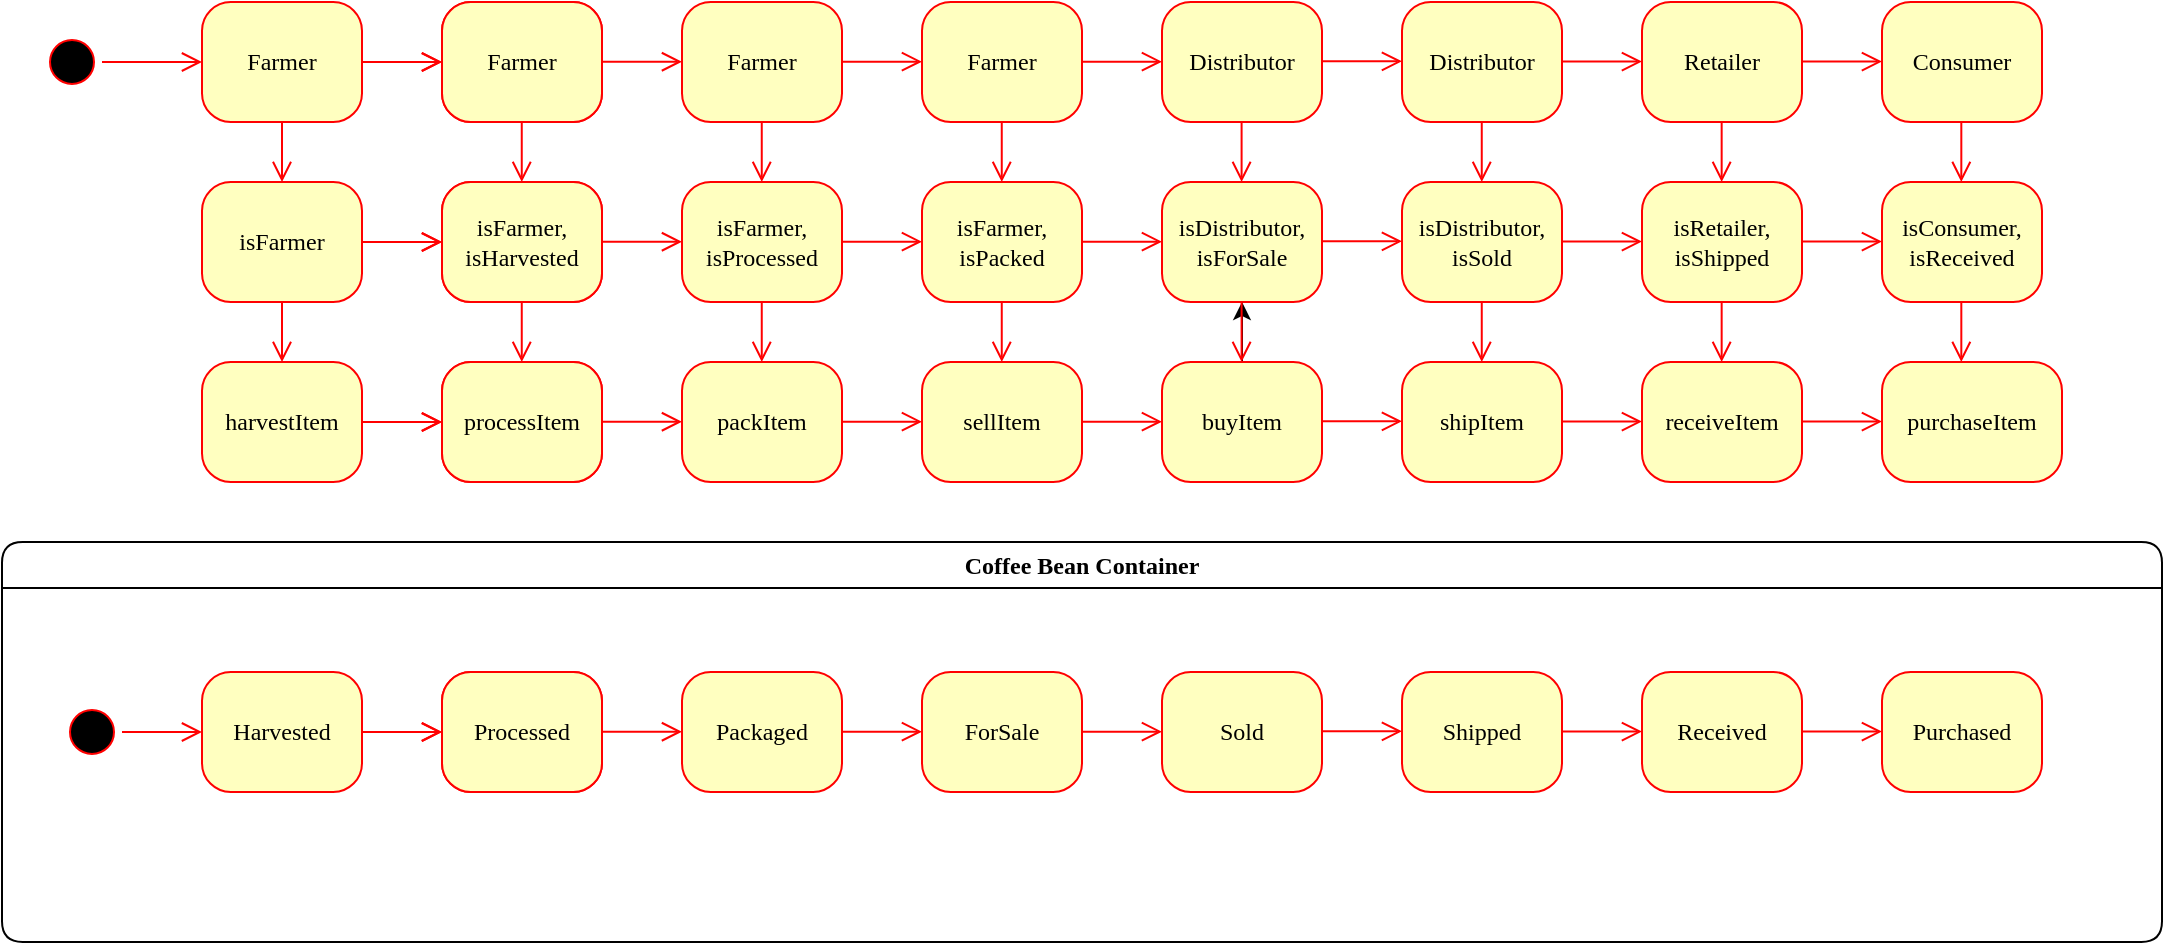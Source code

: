 <mxfile version="15.7.0" type="device"><diagram name="Page-1" id="58cdce13-f638-feb5-8d6f-7d28b1aa9fa0"><mxGraphModel dx="1550" dy="839" grid="1" gridSize="10" guides="1" tooltips="1" connect="1" arrows="1" fold="1" page="1" pageScale="1" pageWidth="1100" pageHeight="850" background="none" math="0" shadow="0"><root><mxCell id="0"/><mxCell id="1" parent="0"/><mxCell id="382b91b5511bd0f7-1" value="" style="ellipse;html=1;shape=startState;fillColor=#000000;strokeColor=#ff0000;rounded=1;shadow=0;comic=0;labelBackgroundColor=none;fontFamily=Verdana;fontSize=12;fontColor=#000000;align=center;direction=south;" parent="1" vertex="1"><mxGeometry x="60" y="135" width="30" height="30" as="geometry"/></mxCell><mxCell id="382b91b5511bd0f7-6" value="Farmer" style="rounded=1;whiteSpace=wrap;html=1;arcSize=24;fillColor=#ffffc0;strokeColor=#ff0000;shadow=0;comic=0;labelBackgroundColor=none;fontFamily=Verdana;fontSize=12;fontColor=#000000;align=center;" parent="1" vertex="1"><mxGeometry x="140" y="120" width="80" height="60" as="geometry"/></mxCell><mxCell id="2a3bc250acf0617d-7" value="Coffee Bean Container" style="swimlane;whiteSpace=wrap;html=1;rounded=1;shadow=0;comic=0;labelBackgroundColor=none;strokeWidth=1;fontFamily=Verdana;fontSize=12;align=center;" parent="1" vertex="1"><mxGeometry x="40" y="390" width="1080" height="200" as="geometry"/></mxCell><mxCell id="24f968d109e7d6b4-3" value="" style="ellipse;html=1;shape=endState;fillColor=#000000;strokeColor=#ff0000;rounded=1;shadow=0;comic=0;labelBackgroundColor=none;fontFamily=Verdana;fontSize=12;fontColor=#000000;align=center;" parent="2a3bc250acf0617d-7" vertex="1"><mxGeometry x="950" y="85" width="30" height="30" as="geometry"/></mxCell><mxCell id="3cde6dad864a17aa-9" style="edgeStyle=elbowEdgeStyle;html=1;labelBackgroundColor=none;endArrow=open;endSize=8;strokeColor=#ff0000;fontFamily=Verdana;fontSize=12;align=left;" parent="2a3bc250acf0617d-7" source="2a3bc250acf0617d-3" edge="1"><mxGeometry relative="1" as="geometry"><mxPoint x="100" y="95" as="targetPoint"/></mxGeometry></mxCell><mxCell id="2a3bc250acf0617d-3" value="" style="ellipse;html=1;shape=startState;fillColor=#000000;strokeColor=#ff0000;rounded=1;shadow=0;comic=0;labelBackgroundColor=none;fontFamily=Verdana;fontSize=12;fontColor=#000000;align=center;direction=south;" parent="2a3bc250acf0617d-7" vertex="1"><mxGeometry x="30" y="80" width="30" height="30" as="geometry"/></mxCell><mxCell id="Vyms3CHEFs_e6wNABA1N-93" value="Harvested" style="rounded=1;whiteSpace=wrap;html=1;arcSize=24;fillColor=#ffffc0;strokeColor=#ff0000;shadow=0;comic=0;labelBackgroundColor=none;fontFamily=Verdana;fontSize=12;fontColor=#000000;align=center;" vertex="1" parent="2a3bc250acf0617d-7"><mxGeometry x="100" y="65" width="80" height="60" as="geometry"/></mxCell><mxCell id="Vyms3CHEFs_e6wNABA1N-94" style="edgeStyle=orthogonalEdgeStyle;html=1;exitX=1;exitY=0.5;labelBackgroundColor=none;endArrow=open;endSize=8;strokeColor=#ff0000;fontFamily=Verdana;fontSize=12;align=left;exitDx=0;exitDy=0;" edge="1" parent="2a3bc250acf0617d-7" source="Vyms3CHEFs_e6wNABA1N-93"><mxGeometry relative="1" as="geometry"><mxPoint x="220" y="94.5" as="sourcePoint"/><mxPoint x="220" y="95" as="targetPoint"/><Array as="points"/></mxGeometry></mxCell><mxCell id="Vyms3CHEFs_e6wNABA1N-95" value="Farmer" style="rounded=1;whiteSpace=wrap;html=1;arcSize=24;fillColor=#ffffc0;strokeColor=#ff0000;shadow=0;comic=0;labelBackgroundColor=none;fontFamily=Verdana;fontSize=12;fontColor=#000000;align=center;" vertex="1" parent="2a3bc250acf0617d-7"><mxGeometry x="220" y="65" width="80" height="60" as="geometry"/></mxCell><mxCell id="Vyms3CHEFs_e6wNABA1N-96" value="Processed" style="rounded=1;whiteSpace=wrap;html=1;arcSize=24;fillColor=#ffffc0;strokeColor=#ff0000;shadow=0;comic=0;labelBackgroundColor=none;fontFamily=Verdana;fontSize=12;fontColor=#000000;align=center;" vertex="1" parent="2a3bc250acf0617d-7"><mxGeometry x="220" y="65" width="80" height="60" as="geometry"/></mxCell><mxCell id="Vyms3CHEFs_e6wNABA1N-97" style="edgeStyle=orthogonalEdgeStyle;html=1;exitX=1;exitY=0.5;labelBackgroundColor=none;endArrow=open;endSize=8;strokeColor=#ff0000;fontFamily=Verdana;fontSize=12;align=left;exitDx=0;exitDy=0;" edge="1" parent="2a3bc250acf0617d-7"><mxGeometry relative="1" as="geometry"><mxPoint x="180" y="95" as="sourcePoint"/><mxPoint x="220" y="95" as="targetPoint"/><Array as="points"/></mxGeometry></mxCell><mxCell id="Vyms3CHEFs_e6wNABA1N-98" value="Packaged" style="rounded=1;whiteSpace=wrap;html=1;arcSize=24;fillColor=#ffffc0;strokeColor=#ff0000;shadow=0;comic=0;labelBackgroundColor=none;fontFamily=Verdana;fontSize=12;fontColor=#000000;align=center;" vertex="1" parent="2a3bc250acf0617d-7"><mxGeometry x="340" y="65" width="80" height="60" as="geometry"/></mxCell><mxCell id="Vyms3CHEFs_e6wNABA1N-99" value="ForSale" style="rounded=1;whiteSpace=wrap;html=1;arcSize=24;fillColor=#ffffc0;strokeColor=#ff0000;shadow=0;comic=0;labelBackgroundColor=none;fontFamily=Verdana;fontSize=12;fontColor=#000000;align=center;" vertex="1" parent="2a3bc250acf0617d-7"><mxGeometry x="460" y="65" width="80" height="60" as="geometry"/></mxCell><mxCell id="Vyms3CHEFs_e6wNABA1N-100" style="edgeStyle=orthogonalEdgeStyle;html=1;exitX=1;exitY=0.5;labelBackgroundColor=none;endArrow=open;endSize=8;strokeColor=#ff0000;fontFamily=Verdana;fontSize=12;align=left;exitDx=0;exitDy=0;" edge="1" parent="2a3bc250acf0617d-7"><mxGeometry relative="1" as="geometry"><mxPoint x="420.0" y="94.83" as="sourcePoint"/><mxPoint x="460.0" y="94.83" as="targetPoint"/><Array as="points"/></mxGeometry></mxCell><mxCell id="Vyms3CHEFs_e6wNABA1N-101" value="Sold" style="rounded=1;whiteSpace=wrap;html=1;arcSize=24;fillColor=#ffffc0;strokeColor=#ff0000;shadow=0;comic=0;labelBackgroundColor=none;fontFamily=Verdana;fontSize=12;fontColor=#000000;align=center;" vertex="1" parent="2a3bc250acf0617d-7"><mxGeometry x="580" y="65" width="80" height="60" as="geometry"/></mxCell><mxCell id="Vyms3CHEFs_e6wNABA1N-102" value="Shipped" style="rounded=1;whiteSpace=wrap;html=1;arcSize=24;fillColor=#ffffc0;strokeColor=#ff0000;shadow=0;comic=0;labelBackgroundColor=none;fontFamily=Verdana;fontSize=12;fontColor=#000000;align=center;" vertex="1" parent="2a3bc250acf0617d-7"><mxGeometry x="700" y="65" width="80" height="60" as="geometry"/></mxCell><mxCell id="Vyms3CHEFs_e6wNABA1N-103" style="edgeStyle=orthogonalEdgeStyle;html=1;exitX=1;exitY=0.5;labelBackgroundColor=none;endArrow=open;endSize=8;strokeColor=#ff0000;fontFamily=Verdana;fontSize=12;align=left;exitDx=0;exitDy=0;" edge="1" parent="2a3bc250acf0617d-7"><mxGeometry relative="1" as="geometry"><mxPoint x="660.0" y="94.66" as="sourcePoint"/><mxPoint x="700.0" y="94.66" as="targetPoint"/><Array as="points"/></mxGeometry></mxCell><mxCell id="Vyms3CHEFs_e6wNABA1N-104" value="Received" style="rounded=1;whiteSpace=wrap;html=1;arcSize=24;fillColor=#ffffc0;strokeColor=#ff0000;shadow=0;comic=0;labelBackgroundColor=none;fontFamily=Verdana;fontSize=12;fontColor=#000000;align=center;" vertex="1" parent="2a3bc250acf0617d-7"><mxGeometry x="820" y="65" width="80" height="60" as="geometry"/></mxCell><mxCell id="Vyms3CHEFs_e6wNABA1N-105" value="Purchased" style="rounded=1;whiteSpace=wrap;html=1;arcSize=24;fillColor=#ffffc0;strokeColor=#ff0000;shadow=0;comic=0;labelBackgroundColor=none;fontFamily=Verdana;fontSize=12;fontColor=#000000;align=center;" vertex="1" parent="2a3bc250acf0617d-7"><mxGeometry x="940" y="65" width="80" height="60" as="geometry"/></mxCell><mxCell id="Vyms3CHEFs_e6wNABA1N-106" style="edgeStyle=orthogonalEdgeStyle;html=1;exitX=1;exitY=0.5;labelBackgroundColor=none;endArrow=open;endSize=8;strokeColor=#ff0000;fontFamily=Verdana;fontSize=12;align=left;exitDx=0;exitDy=0;" edge="1" parent="2a3bc250acf0617d-7"><mxGeometry relative="1" as="geometry"><mxPoint x="900.0" y="94.76" as="sourcePoint"/><mxPoint x="940" y="94.76" as="targetPoint"/><Array as="points"/></mxGeometry></mxCell><mxCell id="Vyms3CHEFs_e6wNABA1N-107" style="edgeStyle=orthogonalEdgeStyle;html=1;exitX=1;exitY=0.5;labelBackgroundColor=none;endArrow=open;endSize=8;strokeColor=#ff0000;fontFamily=Verdana;fontSize=12;align=left;exitDx=0;exitDy=0;" edge="1" parent="2a3bc250acf0617d-7"><mxGeometry relative="1" as="geometry"><mxPoint x="300" y="94.88" as="sourcePoint"/><mxPoint x="340.0" y="94.88" as="targetPoint"/><Array as="points"/></mxGeometry></mxCell><mxCell id="Vyms3CHEFs_e6wNABA1N-108" style="edgeStyle=orthogonalEdgeStyle;html=1;exitX=1;exitY=0.5;labelBackgroundColor=none;endArrow=open;endSize=8;strokeColor=#ff0000;fontFamily=Verdana;fontSize=12;align=left;exitDx=0;exitDy=0;" edge="1" parent="2a3bc250acf0617d-7"><mxGeometry relative="1" as="geometry"><mxPoint x="540.0" y="94.83" as="sourcePoint"/><mxPoint x="580.0" y="94.83" as="targetPoint"/><Array as="points"/></mxGeometry></mxCell><mxCell id="Vyms3CHEFs_e6wNABA1N-109" style="edgeStyle=orthogonalEdgeStyle;html=1;exitX=1;exitY=0.5;labelBackgroundColor=none;endArrow=open;endSize=8;strokeColor=#ff0000;fontFamily=Verdana;fontSize=12;align=left;exitDx=0;exitDy=0;" edge="1" parent="2a3bc250acf0617d-7"><mxGeometry relative="1" as="geometry"><mxPoint x="780.0" y="94.76" as="sourcePoint"/><mxPoint x="820.0" y="94.76" as="targetPoint"/><Array as="points"/></mxGeometry></mxCell><mxCell id="2a3bc250acf0617d-9" style="edgeStyle=orthogonalEdgeStyle;html=1;labelBackgroundColor=none;endArrow=open;endSize=8;strokeColor=#ff0000;fontFamily=Verdana;fontSize=12;align=left;" parent="1" source="382b91b5511bd0f7-1" target="382b91b5511bd0f7-6" edge="1"><mxGeometry relative="1" as="geometry"/></mxCell><mxCell id="2a3bc250acf0617d-15" style="edgeStyle=orthogonalEdgeStyle;html=1;exitX=1;exitY=0.5;labelBackgroundColor=none;endArrow=open;endSize=8;strokeColor=#ff0000;fontFamily=Verdana;fontSize=12;align=left;exitDx=0;exitDy=0;" parent="1" source="382b91b5511bd0f7-6" edge="1"><mxGeometry relative="1" as="geometry"><mxPoint x="260" y="149.5" as="sourcePoint"/><mxPoint x="260" y="150" as="targetPoint"/><Array as="points"/></mxGeometry></mxCell><mxCell id="Vyms3CHEFs_e6wNABA1N-1" value="Farmer" style="rounded=1;whiteSpace=wrap;html=1;arcSize=24;fillColor=#ffffc0;strokeColor=#ff0000;shadow=0;comic=0;labelBackgroundColor=none;fontFamily=Verdana;fontSize=12;fontColor=#000000;align=center;" vertex="1" parent="1"><mxGeometry x="260" y="120" width="80" height="60" as="geometry"/></mxCell><mxCell id="Vyms3CHEFs_e6wNABA1N-3" value="Farmer" style="rounded=1;whiteSpace=wrap;html=1;arcSize=24;fillColor=#ffffc0;strokeColor=#ff0000;shadow=0;comic=0;labelBackgroundColor=none;fontFamily=Verdana;fontSize=12;fontColor=#000000;align=center;" vertex="1" parent="1"><mxGeometry x="260" y="120" width="80" height="60" as="geometry"/></mxCell><mxCell id="Vyms3CHEFs_e6wNABA1N-4" style="edgeStyle=orthogonalEdgeStyle;html=1;exitX=1;exitY=0.5;labelBackgroundColor=none;endArrow=open;endSize=8;strokeColor=#ff0000;fontFamily=Verdana;fontSize=12;align=left;exitDx=0;exitDy=0;" edge="1" parent="1"><mxGeometry relative="1" as="geometry"><mxPoint x="220" y="150" as="sourcePoint"/><mxPoint x="260" y="150" as="targetPoint"/><Array as="points"/></mxGeometry></mxCell><mxCell id="Vyms3CHEFs_e6wNABA1N-5" value="Farmer" style="rounded=1;whiteSpace=wrap;html=1;arcSize=24;fillColor=#ffffc0;strokeColor=#ff0000;shadow=0;comic=0;labelBackgroundColor=none;fontFamily=Verdana;fontSize=12;fontColor=#000000;align=center;" vertex="1" parent="1"><mxGeometry x="380" y="120" width="80" height="60" as="geometry"/></mxCell><mxCell id="Vyms3CHEFs_e6wNABA1N-6" value="Farmer" style="rounded=1;whiteSpace=wrap;html=1;arcSize=24;fillColor=#ffffc0;strokeColor=#ff0000;shadow=0;comic=0;labelBackgroundColor=none;fontFamily=Verdana;fontSize=12;fontColor=#000000;align=center;" vertex="1" parent="1"><mxGeometry x="500" y="120" width="80" height="60" as="geometry"/></mxCell><mxCell id="Vyms3CHEFs_e6wNABA1N-7" style="edgeStyle=orthogonalEdgeStyle;html=1;exitX=1;exitY=0.5;labelBackgroundColor=none;endArrow=open;endSize=8;strokeColor=#ff0000;fontFamily=Verdana;fontSize=12;align=left;exitDx=0;exitDy=0;" edge="1" parent="1"><mxGeometry relative="1" as="geometry"><mxPoint x="460" y="149.83" as="sourcePoint"/><mxPoint x="500" y="149.83" as="targetPoint"/><Array as="points"/></mxGeometry></mxCell><mxCell id="Vyms3CHEFs_e6wNABA1N-8" value="Distributor" style="rounded=1;whiteSpace=wrap;html=1;arcSize=24;fillColor=#ffffc0;strokeColor=#ff0000;shadow=0;comic=0;labelBackgroundColor=none;fontFamily=Verdana;fontSize=12;fontColor=#000000;align=center;" vertex="1" parent="1"><mxGeometry x="620" y="120" width="80" height="60" as="geometry"/></mxCell><mxCell id="Vyms3CHEFs_e6wNABA1N-9" value="Distributor" style="rounded=1;whiteSpace=wrap;html=1;arcSize=24;fillColor=#ffffc0;strokeColor=#ff0000;shadow=0;comic=0;labelBackgroundColor=none;fontFamily=Verdana;fontSize=12;fontColor=#000000;align=center;" vertex="1" parent="1"><mxGeometry x="740" y="120" width="80" height="60" as="geometry"/></mxCell><mxCell id="Vyms3CHEFs_e6wNABA1N-10" style="edgeStyle=orthogonalEdgeStyle;html=1;exitX=1;exitY=0.5;labelBackgroundColor=none;endArrow=open;endSize=8;strokeColor=#ff0000;fontFamily=Verdana;fontSize=12;align=left;exitDx=0;exitDy=0;" edge="1" parent="1"><mxGeometry relative="1" as="geometry"><mxPoint x="700" y="149.66" as="sourcePoint"/><mxPoint x="740" y="149.66" as="targetPoint"/><Array as="points"/></mxGeometry></mxCell><mxCell id="Vyms3CHEFs_e6wNABA1N-11" value="Retailer" style="rounded=1;whiteSpace=wrap;html=1;arcSize=24;fillColor=#ffffc0;strokeColor=#ff0000;shadow=0;comic=0;labelBackgroundColor=none;fontFamily=Verdana;fontSize=12;fontColor=#000000;align=center;" vertex="1" parent="1"><mxGeometry x="860" y="120" width="80" height="60" as="geometry"/></mxCell><mxCell id="Vyms3CHEFs_e6wNABA1N-12" value="Consumer" style="rounded=1;whiteSpace=wrap;html=1;arcSize=24;fillColor=#ffffc0;strokeColor=#ff0000;shadow=0;comic=0;labelBackgroundColor=none;fontFamily=Verdana;fontSize=12;fontColor=#000000;align=center;" vertex="1" parent="1"><mxGeometry x="980" y="120" width="80" height="60" as="geometry"/></mxCell><mxCell id="Vyms3CHEFs_e6wNABA1N-13" style="edgeStyle=orthogonalEdgeStyle;html=1;exitX=1;exitY=0.5;labelBackgroundColor=none;endArrow=open;endSize=8;strokeColor=#ff0000;fontFamily=Verdana;fontSize=12;align=left;exitDx=0;exitDy=0;" edge="1" parent="1"><mxGeometry relative="1" as="geometry"><mxPoint x="940" y="149.76" as="sourcePoint"/><mxPoint x="980" y="149.76" as="targetPoint"/><Array as="points"/></mxGeometry></mxCell><mxCell id="Vyms3CHEFs_e6wNABA1N-14" style="edgeStyle=orthogonalEdgeStyle;html=1;exitX=1;exitY=0.5;labelBackgroundColor=none;endArrow=open;endSize=8;strokeColor=#ff0000;fontFamily=Verdana;fontSize=12;align=left;exitDx=0;exitDy=0;" edge="1" parent="1"><mxGeometry relative="1" as="geometry"><mxPoint x="340" y="149.88" as="sourcePoint"/><mxPoint x="380" y="149.88" as="targetPoint"/><Array as="points"/></mxGeometry></mxCell><mxCell id="Vyms3CHEFs_e6wNABA1N-17" style="edgeStyle=orthogonalEdgeStyle;html=1;exitX=1;exitY=0.5;labelBackgroundColor=none;endArrow=open;endSize=8;strokeColor=#ff0000;fontFamily=Verdana;fontSize=12;align=left;exitDx=0;exitDy=0;" edge="1" parent="1"><mxGeometry relative="1" as="geometry"><mxPoint x="580" y="149.83" as="sourcePoint"/><mxPoint x="620" y="149.83" as="targetPoint"/><Array as="points"/></mxGeometry></mxCell><mxCell id="Vyms3CHEFs_e6wNABA1N-20" style="edgeStyle=orthogonalEdgeStyle;html=1;exitX=1;exitY=0.5;labelBackgroundColor=none;endArrow=open;endSize=8;strokeColor=#ff0000;fontFamily=Verdana;fontSize=12;align=left;exitDx=0;exitDy=0;" edge="1" parent="1"><mxGeometry relative="1" as="geometry"><mxPoint x="820" y="149.76" as="sourcePoint"/><mxPoint x="860" y="149.76" as="targetPoint"/><Array as="points"/></mxGeometry></mxCell><mxCell id="Vyms3CHEFs_e6wNABA1N-23" value="isFarmer" style="rounded=1;whiteSpace=wrap;html=1;arcSize=24;fillColor=#ffffc0;strokeColor=#ff0000;shadow=0;comic=0;labelBackgroundColor=none;fontFamily=Verdana;fontSize=12;fontColor=#000000;align=center;" vertex="1" parent="1"><mxGeometry x="140" y="210" width="80" height="60" as="geometry"/></mxCell><mxCell id="Vyms3CHEFs_e6wNABA1N-24" style="edgeStyle=orthogonalEdgeStyle;html=1;exitX=1;exitY=0.5;labelBackgroundColor=none;endArrow=open;endSize=8;strokeColor=#ff0000;fontFamily=Verdana;fontSize=12;align=left;exitDx=0;exitDy=0;" edge="1" parent="1" source="Vyms3CHEFs_e6wNABA1N-23"><mxGeometry relative="1" as="geometry"><mxPoint x="260" y="239.5" as="sourcePoint"/><mxPoint x="260" y="240" as="targetPoint"/><Array as="points"/></mxGeometry></mxCell><mxCell id="Vyms3CHEFs_e6wNABA1N-25" value="Farmer" style="rounded=1;whiteSpace=wrap;html=1;arcSize=24;fillColor=#ffffc0;strokeColor=#ff0000;shadow=0;comic=0;labelBackgroundColor=none;fontFamily=Verdana;fontSize=12;fontColor=#000000;align=center;" vertex="1" parent="1"><mxGeometry x="260" y="210" width="80" height="60" as="geometry"/></mxCell><mxCell id="Vyms3CHEFs_e6wNABA1N-26" value="isFarmer,&lt;br&gt;isHarvested" style="rounded=1;whiteSpace=wrap;html=1;arcSize=24;fillColor=#ffffc0;strokeColor=#ff0000;shadow=0;comic=0;labelBackgroundColor=none;fontFamily=Verdana;fontSize=12;fontColor=#000000;align=center;" vertex="1" parent="1"><mxGeometry x="260" y="210" width="80" height="60" as="geometry"/></mxCell><mxCell id="Vyms3CHEFs_e6wNABA1N-27" style="edgeStyle=orthogonalEdgeStyle;html=1;exitX=1;exitY=0.5;labelBackgroundColor=none;endArrow=open;endSize=8;strokeColor=#ff0000;fontFamily=Verdana;fontSize=12;align=left;exitDx=0;exitDy=0;" edge="1" parent="1"><mxGeometry relative="1" as="geometry"><mxPoint x="220" y="240" as="sourcePoint"/><mxPoint x="260" y="240" as="targetPoint"/><Array as="points"/></mxGeometry></mxCell><mxCell id="Vyms3CHEFs_e6wNABA1N-28" value="isFarmer,&lt;br&gt;isProcessed" style="rounded=1;whiteSpace=wrap;html=1;arcSize=24;fillColor=#ffffc0;strokeColor=#ff0000;shadow=0;comic=0;labelBackgroundColor=none;fontFamily=Verdana;fontSize=12;fontColor=#000000;align=center;" vertex="1" parent="1"><mxGeometry x="380" y="210" width="80" height="60" as="geometry"/></mxCell><mxCell id="Vyms3CHEFs_e6wNABA1N-29" value="isFarmer,&lt;br&gt;isPacked" style="rounded=1;whiteSpace=wrap;html=1;arcSize=24;fillColor=#ffffc0;strokeColor=#ff0000;shadow=0;comic=0;labelBackgroundColor=none;fontFamily=Verdana;fontSize=12;fontColor=#000000;align=center;" vertex="1" parent="1"><mxGeometry x="500" y="210" width="80" height="60" as="geometry"/></mxCell><mxCell id="Vyms3CHEFs_e6wNABA1N-30" style="edgeStyle=orthogonalEdgeStyle;html=1;exitX=1;exitY=0.5;labelBackgroundColor=none;endArrow=open;endSize=8;strokeColor=#ff0000;fontFamily=Verdana;fontSize=12;align=left;exitDx=0;exitDy=0;" edge="1" parent="1"><mxGeometry relative="1" as="geometry"><mxPoint x="460" y="239.83" as="sourcePoint"/><mxPoint x="500" y="239.83" as="targetPoint"/><Array as="points"/></mxGeometry></mxCell><mxCell id="Vyms3CHEFs_e6wNABA1N-31" value="isDistributor,&lt;br&gt;isForSale" style="rounded=1;whiteSpace=wrap;html=1;arcSize=24;fillColor=#ffffc0;strokeColor=#ff0000;shadow=0;comic=0;labelBackgroundColor=none;fontFamily=Verdana;fontSize=12;fontColor=#000000;align=center;" vertex="1" parent="1"><mxGeometry x="620" y="210" width="80" height="60" as="geometry"/></mxCell><mxCell id="Vyms3CHEFs_e6wNABA1N-32" value="isDistributor,&lt;br&gt;isSold" style="rounded=1;whiteSpace=wrap;html=1;arcSize=24;fillColor=#ffffc0;strokeColor=#ff0000;shadow=0;comic=0;labelBackgroundColor=none;fontFamily=Verdana;fontSize=12;fontColor=#000000;align=center;" vertex="1" parent="1"><mxGeometry x="740" y="210" width="80" height="60" as="geometry"/></mxCell><mxCell id="Vyms3CHEFs_e6wNABA1N-33" style="edgeStyle=orthogonalEdgeStyle;html=1;exitX=1;exitY=0.5;labelBackgroundColor=none;endArrow=open;endSize=8;strokeColor=#ff0000;fontFamily=Verdana;fontSize=12;align=left;exitDx=0;exitDy=0;" edge="1" parent="1"><mxGeometry relative="1" as="geometry"><mxPoint x="700" y="239.66" as="sourcePoint"/><mxPoint x="740" y="239.66" as="targetPoint"/><Array as="points"/></mxGeometry></mxCell><mxCell id="Vyms3CHEFs_e6wNABA1N-34" value="isRetailer,&lt;br&gt;isShipped" style="rounded=1;whiteSpace=wrap;html=1;arcSize=24;fillColor=#ffffc0;strokeColor=#ff0000;shadow=0;comic=0;labelBackgroundColor=none;fontFamily=Verdana;fontSize=12;fontColor=#000000;align=center;" vertex="1" parent="1"><mxGeometry x="860" y="210" width="80" height="60" as="geometry"/></mxCell><mxCell id="Vyms3CHEFs_e6wNABA1N-35" value="isConsumer,&lt;br&gt;isReceived" style="rounded=1;whiteSpace=wrap;html=1;arcSize=24;fillColor=#ffffc0;strokeColor=#ff0000;shadow=0;comic=0;labelBackgroundColor=none;fontFamily=Verdana;fontSize=12;fontColor=#000000;align=center;" vertex="1" parent="1"><mxGeometry x="980" y="210" width="80" height="60" as="geometry"/></mxCell><mxCell id="Vyms3CHEFs_e6wNABA1N-36" style="edgeStyle=orthogonalEdgeStyle;html=1;exitX=1;exitY=0.5;labelBackgroundColor=none;endArrow=open;endSize=8;strokeColor=#ff0000;fontFamily=Verdana;fontSize=12;align=left;exitDx=0;exitDy=0;" edge="1" parent="1"><mxGeometry relative="1" as="geometry"><mxPoint x="940" y="239.76" as="sourcePoint"/><mxPoint x="980" y="239.76" as="targetPoint"/><Array as="points"/></mxGeometry></mxCell><mxCell id="Vyms3CHEFs_e6wNABA1N-37" style="edgeStyle=orthogonalEdgeStyle;html=1;exitX=1;exitY=0.5;labelBackgroundColor=none;endArrow=open;endSize=8;strokeColor=#ff0000;fontFamily=Verdana;fontSize=12;align=left;exitDx=0;exitDy=0;" edge="1" parent="1"><mxGeometry relative="1" as="geometry"><mxPoint x="340" y="239.88" as="sourcePoint"/><mxPoint x="380" y="239.88" as="targetPoint"/><Array as="points"/></mxGeometry></mxCell><mxCell id="Vyms3CHEFs_e6wNABA1N-38" style="edgeStyle=orthogonalEdgeStyle;html=1;exitX=1;exitY=0.5;labelBackgroundColor=none;endArrow=open;endSize=8;strokeColor=#ff0000;fontFamily=Verdana;fontSize=12;align=left;exitDx=0;exitDy=0;" edge="1" parent="1"><mxGeometry relative="1" as="geometry"><mxPoint x="580" y="239.83" as="sourcePoint"/><mxPoint x="620" y="239.83" as="targetPoint"/><Array as="points"/></mxGeometry></mxCell><mxCell id="Vyms3CHEFs_e6wNABA1N-39" style="edgeStyle=orthogonalEdgeStyle;html=1;exitX=1;exitY=0.5;labelBackgroundColor=none;endArrow=open;endSize=8;strokeColor=#ff0000;fontFamily=Verdana;fontSize=12;align=left;exitDx=0;exitDy=0;" edge="1" parent="1"><mxGeometry relative="1" as="geometry"><mxPoint x="820" y="239.76" as="sourcePoint"/><mxPoint x="860" y="239.76" as="targetPoint"/><Array as="points"/></mxGeometry></mxCell><mxCell id="Vyms3CHEFs_e6wNABA1N-57" style="edgeStyle=orthogonalEdgeStyle;html=1;exitX=0.5;exitY=1;labelBackgroundColor=none;endArrow=open;endSize=8;strokeColor=#ff0000;fontFamily=Verdana;fontSize=12;align=left;exitDx=0;exitDy=0;" edge="1" parent="1" source="382b91b5511bd0f7-6"><mxGeometry relative="1" as="geometry"><mxPoint x="230" y="250" as="sourcePoint"/><mxPoint x="180" y="210" as="targetPoint"/><Array as="points"/></mxGeometry></mxCell><mxCell id="Vyms3CHEFs_e6wNABA1N-58" style="edgeStyle=orthogonalEdgeStyle;html=1;exitX=0.5;exitY=1;labelBackgroundColor=none;endArrow=open;endSize=8;strokeColor=#ff0000;fontFamily=Verdana;fontSize=12;align=left;exitDx=0;exitDy=0;" edge="1" parent="1"><mxGeometry relative="1" as="geometry"><mxPoint x="299.88" y="180" as="sourcePoint"/><mxPoint x="299.88" y="210" as="targetPoint"/><Array as="points"/></mxGeometry></mxCell><mxCell id="Vyms3CHEFs_e6wNABA1N-59" style="edgeStyle=orthogonalEdgeStyle;html=1;exitX=0.5;exitY=1;labelBackgroundColor=none;endArrow=open;endSize=8;strokeColor=#ff0000;fontFamily=Verdana;fontSize=12;align=left;exitDx=0;exitDy=0;" edge="1" parent="1"><mxGeometry relative="1" as="geometry"><mxPoint x="419.88" y="180" as="sourcePoint"/><mxPoint x="419.88" y="210" as="targetPoint"/><Array as="points"/></mxGeometry></mxCell><mxCell id="Vyms3CHEFs_e6wNABA1N-61" style="edgeStyle=orthogonalEdgeStyle;html=1;exitX=0.5;exitY=1;labelBackgroundColor=none;endArrow=open;endSize=8;strokeColor=#ff0000;fontFamily=Verdana;fontSize=12;align=left;exitDx=0;exitDy=0;" edge="1" parent="1"><mxGeometry relative="1" as="geometry"><mxPoint x="779.88" y="180" as="sourcePoint"/><mxPoint x="779.88" y="210" as="targetPoint"/><Array as="points"/></mxGeometry></mxCell><mxCell id="Vyms3CHEFs_e6wNABA1N-62" style="edgeStyle=orthogonalEdgeStyle;html=1;exitX=0.5;exitY=1;labelBackgroundColor=none;endArrow=open;endSize=8;strokeColor=#ff0000;fontFamily=Verdana;fontSize=12;align=left;exitDx=0;exitDy=0;" edge="1" parent="1"><mxGeometry relative="1" as="geometry"><mxPoint x="539.88" y="180" as="sourcePoint"/><mxPoint x="539.88" y="210" as="targetPoint"/><Array as="points"/></mxGeometry></mxCell><mxCell id="Vyms3CHEFs_e6wNABA1N-63" style="edgeStyle=orthogonalEdgeStyle;html=1;exitX=0.5;exitY=1;labelBackgroundColor=none;endArrow=open;endSize=8;strokeColor=#ff0000;fontFamily=Verdana;fontSize=12;align=left;exitDx=0;exitDy=0;" edge="1" parent="1"><mxGeometry relative="1" as="geometry"><mxPoint x="659.8" y="180" as="sourcePoint"/><mxPoint x="659.8" y="210" as="targetPoint"/><Array as="points"/></mxGeometry></mxCell><mxCell id="Vyms3CHEFs_e6wNABA1N-65" style="edgeStyle=orthogonalEdgeStyle;html=1;exitX=0.5;exitY=1;labelBackgroundColor=none;endArrow=open;endSize=8;strokeColor=#ff0000;fontFamily=Verdana;fontSize=12;align=left;exitDx=0;exitDy=0;" edge="1" parent="1"><mxGeometry relative="1" as="geometry"><mxPoint x="899.83" y="180" as="sourcePoint"/><mxPoint x="899.83" y="210" as="targetPoint"/><Array as="points"/></mxGeometry></mxCell><mxCell id="Vyms3CHEFs_e6wNABA1N-66" style="edgeStyle=orthogonalEdgeStyle;html=1;exitX=0.5;exitY=1;labelBackgroundColor=none;endArrow=open;endSize=8;strokeColor=#ff0000;fontFamily=Verdana;fontSize=12;align=left;exitDx=0;exitDy=0;" edge="1" parent="1"><mxGeometry relative="1" as="geometry"><mxPoint x="1019.66" y="180" as="sourcePoint"/><mxPoint x="1019.66" y="210" as="targetPoint"/><Array as="points"/></mxGeometry></mxCell><mxCell id="Vyms3CHEFs_e6wNABA1N-67" value="harvestItem" style="rounded=1;whiteSpace=wrap;html=1;arcSize=24;fillColor=#ffffc0;strokeColor=#ff0000;shadow=0;comic=0;labelBackgroundColor=none;fontFamily=Verdana;fontSize=12;fontColor=#000000;align=center;" vertex="1" parent="1"><mxGeometry x="140" y="300" width="80" height="60" as="geometry"/></mxCell><mxCell id="Vyms3CHEFs_e6wNABA1N-68" style="edgeStyle=orthogonalEdgeStyle;html=1;exitX=1;exitY=0.5;labelBackgroundColor=none;endArrow=open;endSize=8;strokeColor=#ff0000;fontFamily=Verdana;fontSize=12;align=left;exitDx=0;exitDy=0;" edge="1" parent="1" source="Vyms3CHEFs_e6wNABA1N-67"><mxGeometry relative="1" as="geometry"><mxPoint x="260" y="329.5" as="sourcePoint"/><mxPoint x="260" y="330" as="targetPoint"/><Array as="points"/></mxGeometry></mxCell><mxCell id="Vyms3CHEFs_e6wNABA1N-69" value="Farmer" style="rounded=1;whiteSpace=wrap;html=1;arcSize=24;fillColor=#ffffc0;strokeColor=#ff0000;shadow=0;comic=0;labelBackgroundColor=none;fontFamily=Verdana;fontSize=12;fontColor=#000000;align=center;" vertex="1" parent="1"><mxGeometry x="260" y="300" width="80" height="60" as="geometry"/></mxCell><mxCell id="Vyms3CHEFs_e6wNABA1N-70" value="processItem" style="rounded=1;whiteSpace=wrap;html=1;arcSize=24;fillColor=#ffffc0;strokeColor=#ff0000;shadow=0;comic=0;labelBackgroundColor=none;fontFamily=Verdana;fontSize=12;fontColor=#000000;align=center;" vertex="1" parent="1"><mxGeometry x="260" y="300" width="80" height="60" as="geometry"/></mxCell><mxCell id="Vyms3CHEFs_e6wNABA1N-71" style="edgeStyle=orthogonalEdgeStyle;html=1;exitX=1;exitY=0.5;labelBackgroundColor=none;endArrow=open;endSize=8;strokeColor=#ff0000;fontFamily=Verdana;fontSize=12;align=left;exitDx=0;exitDy=0;" edge="1" parent="1"><mxGeometry relative="1" as="geometry"><mxPoint x="220" y="330" as="sourcePoint"/><mxPoint x="260" y="330" as="targetPoint"/><Array as="points"/></mxGeometry></mxCell><mxCell id="Vyms3CHEFs_e6wNABA1N-72" value="packItem" style="rounded=1;whiteSpace=wrap;html=1;arcSize=24;fillColor=#ffffc0;strokeColor=#ff0000;shadow=0;comic=0;labelBackgroundColor=none;fontFamily=Verdana;fontSize=12;fontColor=#000000;align=center;" vertex="1" parent="1"><mxGeometry x="380" y="300" width="80" height="60" as="geometry"/></mxCell><mxCell id="Vyms3CHEFs_e6wNABA1N-73" value="sellItem" style="rounded=1;whiteSpace=wrap;html=1;arcSize=24;fillColor=#ffffc0;strokeColor=#ff0000;shadow=0;comic=0;labelBackgroundColor=none;fontFamily=Verdana;fontSize=12;fontColor=#000000;align=center;" vertex="1" parent="1"><mxGeometry x="500" y="300" width="80" height="60" as="geometry"/></mxCell><mxCell id="Vyms3CHEFs_e6wNABA1N-74" style="edgeStyle=orthogonalEdgeStyle;html=1;exitX=1;exitY=0.5;labelBackgroundColor=none;endArrow=open;endSize=8;strokeColor=#ff0000;fontFamily=Verdana;fontSize=12;align=left;exitDx=0;exitDy=0;" edge="1" parent="1"><mxGeometry relative="1" as="geometry"><mxPoint x="460.0" y="329.83" as="sourcePoint"/><mxPoint x="500.0" y="329.83" as="targetPoint"/><Array as="points"/></mxGeometry></mxCell><mxCell id="Vyms3CHEFs_e6wNABA1N-112" value="" style="edgeStyle=orthogonalEdgeStyle;rounded=0;orthogonalLoop=1;jettySize=auto;html=1;" edge="1" parent="1" source="Vyms3CHEFs_e6wNABA1N-75" target="Vyms3CHEFs_e6wNABA1N-31"><mxGeometry relative="1" as="geometry"/></mxCell><mxCell id="Vyms3CHEFs_e6wNABA1N-75" value="buyItem" style="rounded=1;whiteSpace=wrap;html=1;arcSize=24;fillColor=#ffffc0;strokeColor=#ff0000;shadow=0;comic=0;labelBackgroundColor=none;fontFamily=Verdana;fontSize=12;fontColor=#000000;align=center;" vertex="1" parent="1"><mxGeometry x="620" y="300" width="80" height="60" as="geometry"/></mxCell><mxCell id="Vyms3CHEFs_e6wNABA1N-76" value="shipItem" style="rounded=1;whiteSpace=wrap;html=1;arcSize=24;fillColor=#ffffc0;strokeColor=#ff0000;shadow=0;comic=0;labelBackgroundColor=none;fontFamily=Verdana;fontSize=12;fontColor=#000000;align=center;" vertex="1" parent="1"><mxGeometry x="740" y="300" width="80" height="60" as="geometry"/></mxCell><mxCell id="Vyms3CHEFs_e6wNABA1N-77" style="edgeStyle=orthogonalEdgeStyle;html=1;exitX=1;exitY=0.5;labelBackgroundColor=none;endArrow=open;endSize=8;strokeColor=#ff0000;fontFamily=Verdana;fontSize=12;align=left;exitDx=0;exitDy=0;" edge="1" parent="1"><mxGeometry relative="1" as="geometry"><mxPoint x="700.0" y="329.66" as="sourcePoint"/><mxPoint x="740.0" y="329.66" as="targetPoint"/><Array as="points"/></mxGeometry></mxCell><mxCell id="Vyms3CHEFs_e6wNABA1N-78" value="receiveItem" style="rounded=1;whiteSpace=wrap;html=1;arcSize=24;fillColor=#ffffc0;strokeColor=#ff0000;shadow=0;comic=0;labelBackgroundColor=none;fontFamily=Verdana;fontSize=12;fontColor=#000000;align=center;" vertex="1" parent="1"><mxGeometry x="860" y="300" width="80" height="60" as="geometry"/></mxCell><mxCell id="Vyms3CHEFs_e6wNABA1N-79" value="purchaseItem" style="rounded=1;whiteSpace=wrap;html=1;arcSize=24;fillColor=#ffffc0;strokeColor=#ff0000;shadow=0;comic=0;labelBackgroundColor=none;fontFamily=Verdana;fontSize=12;fontColor=#000000;align=center;" vertex="1" parent="1"><mxGeometry x="980" y="300" width="90" height="60" as="geometry"/></mxCell><mxCell id="Vyms3CHEFs_e6wNABA1N-80" style="edgeStyle=orthogonalEdgeStyle;html=1;exitX=1;exitY=0.5;labelBackgroundColor=none;endArrow=open;endSize=8;strokeColor=#ff0000;fontFamily=Verdana;fontSize=12;align=left;exitDx=0;exitDy=0;" edge="1" parent="1"><mxGeometry relative="1" as="geometry"><mxPoint x="940.0" y="329.76" as="sourcePoint"/><mxPoint x="980" y="329.76" as="targetPoint"/><Array as="points"/></mxGeometry></mxCell><mxCell id="Vyms3CHEFs_e6wNABA1N-81" style="edgeStyle=orthogonalEdgeStyle;html=1;exitX=1;exitY=0.5;labelBackgroundColor=none;endArrow=open;endSize=8;strokeColor=#ff0000;fontFamily=Verdana;fontSize=12;align=left;exitDx=0;exitDy=0;" edge="1" parent="1"><mxGeometry relative="1" as="geometry"><mxPoint x="340" y="329.88" as="sourcePoint"/><mxPoint x="380.0" y="329.88" as="targetPoint"/><Array as="points"/></mxGeometry></mxCell><mxCell id="Vyms3CHEFs_e6wNABA1N-82" style="edgeStyle=orthogonalEdgeStyle;html=1;exitX=1;exitY=0.5;labelBackgroundColor=none;endArrow=open;endSize=8;strokeColor=#ff0000;fontFamily=Verdana;fontSize=12;align=left;exitDx=0;exitDy=0;" edge="1" parent="1"><mxGeometry relative="1" as="geometry"><mxPoint x="580.0" y="329.83" as="sourcePoint"/><mxPoint x="620.0" y="329.83" as="targetPoint"/><Array as="points"/></mxGeometry></mxCell><mxCell id="Vyms3CHEFs_e6wNABA1N-83" style="edgeStyle=orthogonalEdgeStyle;html=1;exitX=1;exitY=0.5;labelBackgroundColor=none;endArrow=open;endSize=8;strokeColor=#ff0000;fontFamily=Verdana;fontSize=12;align=left;exitDx=0;exitDy=0;" edge="1" parent="1"><mxGeometry relative="1" as="geometry"><mxPoint x="820.0" y="329.76" as="sourcePoint"/><mxPoint x="860.0" y="329.76" as="targetPoint"/><Array as="points"/></mxGeometry></mxCell><mxCell id="Vyms3CHEFs_e6wNABA1N-84" style="edgeStyle=orthogonalEdgeStyle;html=1;exitX=0.5;exitY=1;labelBackgroundColor=none;endArrow=open;endSize=8;strokeColor=#ff0000;fontFamily=Verdana;fontSize=12;align=left;exitDx=0;exitDy=0;" edge="1" parent="1"><mxGeometry relative="1" as="geometry"><mxPoint x="180" y="270" as="sourcePoint"/><mxPoint x="180" y="300" as="targetPoint"/><Array as="points"/></mxGeometry></mxCell><mxCell id="Vyms3CHEFs_e6wNABA1N-85" style="edgeStyle=orthogonalEdgeStyle;html=1;exitX=0.5;exitY=1;labelBackgroundColor=none;endArrow=open;endSize=8;strokeColor=#ff0000;fontFamily=Verdana;fontSize=12;align=left;exitDx=0;exitDy=0;" edge="1" parent="1"><mxGeometry relative="1" as="geometry"><mxPoint x="299.88" y="270" as="sourcePoint"/><mxPoint x="299.88" y="300" as="targetPoint"/><Array as="points"/></mxGeometry></mxCell><mxCell id="Vyms3CHEFs_e6wNABA1N-86" style="edgeStyle=orthogonalEdgeStyle;html=1;exitX=0.5;exitY=1;labelBackgroundColor=none;endArrow=open;endSize=8;strokeColor=#ff0000;fontFamily=Verdana;fontSize=12;align=left;exitDx=0;exitDy=0;" edge="1" parent="1"><mxGeometry relative="1" as="geometry"><mxPoint x="419.88" y="270" as="sourcePoint"/><mxPoint x="419.88" y="300" as="targetPoint"/><Array as="points"/></mxGeometry></mxCell><mxCell id="Vyms3CHEFs_e6wNABA1N-87" style="edgeStyle=orthogonalEdgeStyle;html=1;exitX=0.5;exitY=1;labelBackgroundColor=none;endArrow=open;endSize=8;strokeColor=#ff0000;fontFamily=Verdana;fontSize=12;align=left;exitDx=0;exitDy=0;" edge="1" parent="1"><mxGeometry relative="1" as="geometry"><mxPoint x="779.88" y="270" as="sourcePoint"/><mxPoint x="779.88" y="300" as="targetPoint"/><Array as="points"/></mxGeometry></mxCell><mxCell id="Vyms3CHEFs_e6wNABA1N-88" style="edgeStyle=orthogonalEdgeStyle;html=1;exitX=0.5;exitY=1;labelBackgroundColor=none;endArrow=open;endSize=8;strokeColor=#ff0000;fontFamily=Verdana;fontSize=12;align=left;exitDx=0;exitDy=0;" edge="1" parent="1"><mxGeometry relative="1" as="geometry"><mxPoint x="539.88" y="270" as="sourcePoint"/><mxPoint x="539.88" y="300" as="targetPoint"/><Array as="points"/></mxGeometry></mxCell><mxCell id="Vyms3CHEFs_e6wNABA1N-89" style="edgeStyle=orthogonalEdgeStyle;html=1;exitX=0.5;exitY=1;labelBackgroundColor=none;endArrow=open;endSize=8;strokeColor=#ff0000;fontFamily=Verdana;fontSize=12;align=left;exitDx=0;exitDy=0;" edge="1" parent="1"><mxGeometry relative="1" as="geometry"><mxPoint x="659.8" y="270" as="sourcePoint"/><mxPoint x="659.8" y="300" as="targetPoint"/><Array as="points"/></mxGeometry></mxCell><mxCell id="Vyms3CHEFs_e6wNABA1N-90" style="edgeStyle=orthogonalEdgeStyle;html=1;exitX=0.5;exitY=1;labelBackgroundColor=none;endArrow=open;endSize=8;strokeColor=#ff0000;fontFamily=Verdana;fontSize=12;align=left;exitDx=0;exitDy=0;" edge="1" parent="1"><mxGeometry relative="1" as="geometry"><mxPoint x="899.83" y="270" as="sourcePoint"/><mxPoint x="899.83" y="300" as="targetPoint"/><Array as="points"/></mxGeometry></mxCell><mxCell id="Vyms3CHEFs_e6wNABA1N-91" style="edgeStyle=orthogonalEdgeStyle;html=1;exitX=0.5;exitY=1;labelBackgroundColor=none;endArrow=open;endSize=8;strokeColor=#ff0000;fontFamily=Verdana;fontSize=12;align=left;exitDx=0;exitDy=0;" edge="1" parent="1"><mxGeometry relative="1" as="geometry"><mxPoint x="1019.66" y="270" as="sourcePoint"/><mxPoint x="1019.66" y="300" as="targetPoint"/><Array as="points"/></mxGeometry></mxCell></root></mxGraphModel></diagram></mxfile>